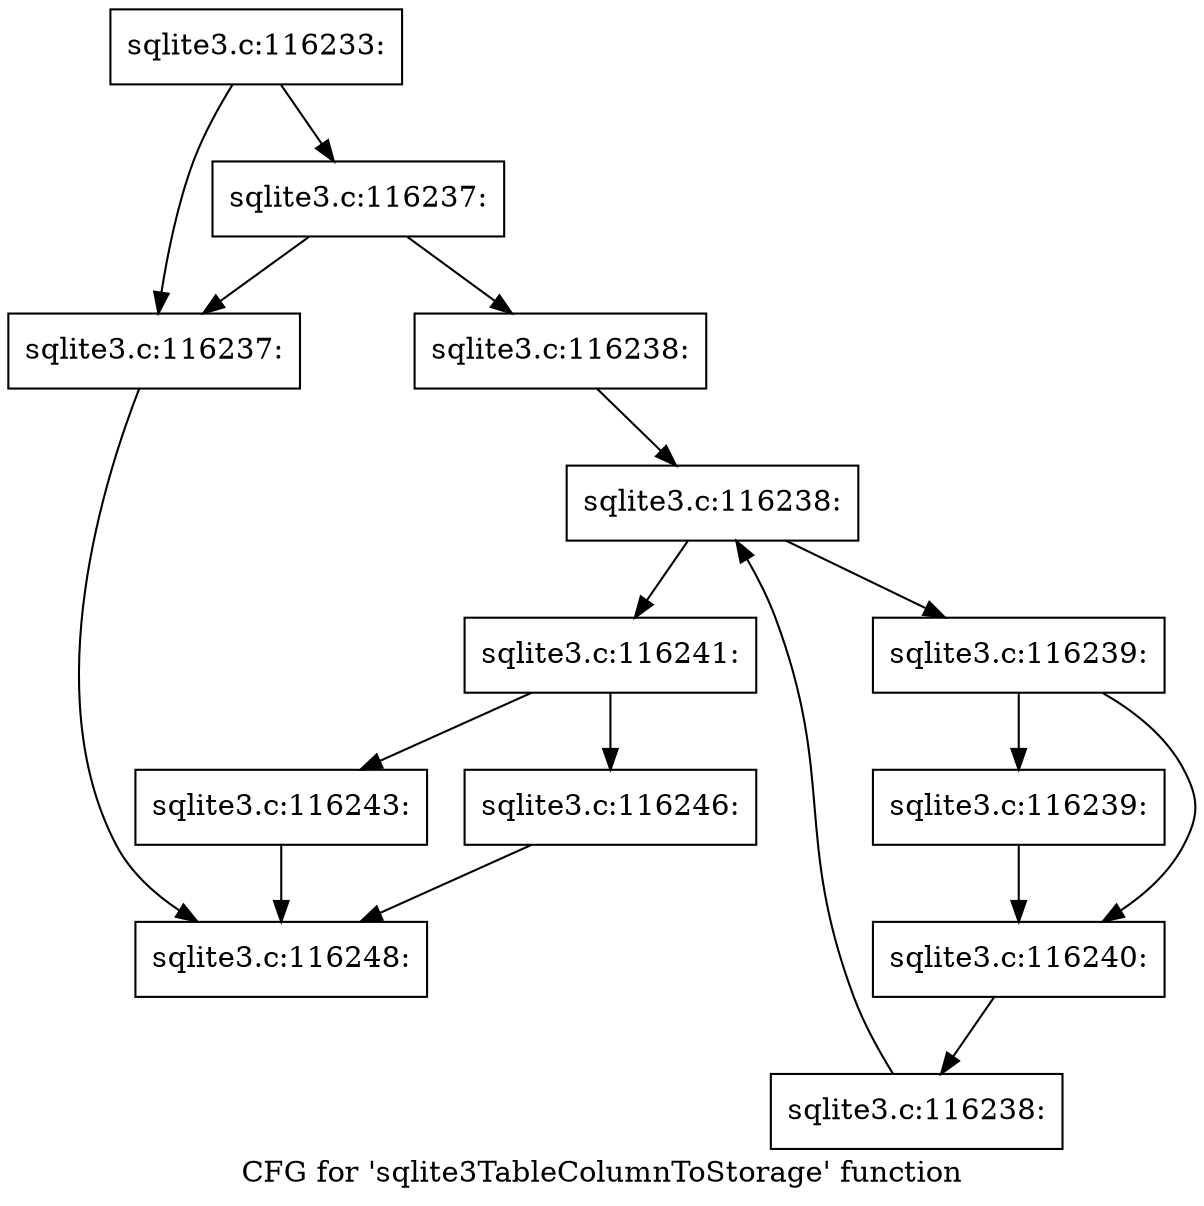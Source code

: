 digraph "CFG for 'sqlite3TableColumnToStorage' function" {
	label="CFG for 'sqlite3TableColumnToStorage' function";

	Node0x55c0f8abb410 [shape=record,label="{sqlite3.c:116233:}"];
	Node0x55c0f8abb410 -> Node0x55c0f8ad4960;
	Node0x55c0f8abb410 -> Node0x55c0f8ad4a00;
	Node0x55c0f8ad4a00 [shape=record,label="{sqlite3.c:116237:}"];
	Node0x55c0f8ad4a00 -> Node0x55c0f8ad4960;
	Node0x55c0f8ad4a00 -> Node0x55c0f8ad49b0;
	Node0x55c0f8ad4960 [shape=record,label="{sqlite3.c:116237:}"];
	Node0x55c0f8ad4960 -> Node0x55c0f8abb590;
	Node0x55c0f8ad49b0 [shape=record,label="{sqlite3.c:116238:}"];
	Node0x55c0f8ad49b0 -> Node0x55c0f8ad56b0;
	Node0x55c0f8ad56b0 [shape=record,label="{sqlite3.c:116238:}"];
	Node0x55c0f8ad56b0 -> Node0x55c0f8ad58d0;
	Node0x55c0f8ad56b0 -> Node0x55c0f8ad53b0;
	Node0x55c0f8ad58d0 [shape=record,label="{sqlite3.c:116239:}"];
	Node0x55c0f8ad58d0 -> Node0x55c0f8ad5dc0;
	Node0x55c0f8ad58d0 -> Node0x55c0f8ad5e10;
	Node0x55c0f8ad5dc0 [shape=record,label="{sqlite3.c:116239:}"];
	Node0x55c0f8ad5dc0 -> Node0x55c0f8ad5e10;
	Node0x55c0f8ad5e10 [shape=record,label="{sqlite3.c:116240:}"];
	Node0x55c0f8ad5e10 -> Node0x55c0f8ad5840;
	Node0x55c0f8ad5840 [shape=record,label="{sqlite3.c:116238:}"];
	Node0x55c0f8ad5840 -> Node0x55c0f8ad56b0;
	Node0x55c0f8ad53b0 [shape=record,label="{sqlite3.c:116241:}"];
	Node0x55c0f8ad53b0 -> Node0x55c0f8ad6e00;
	Node0x55c0f8ad53b0 -> Node0x55c0f8ad6ea0;
	Node0x55c0f8ad6e00 [shape=record,label="{sqlite3.c:116243:}"];
	Node0x55c0f8ad6e00 -> Node0x55c0f8abb590;
	Node0x55c0f8ad6ea0 [shape=record,label="{sqlite3.c:116246:}"];
	Node0x55c0f8ad6ea0 -> Node0x55c0f8abb590;
	Node0x55c0f8abb590 [shape=record,label="{sqlite3.c:116248:}"];
}
